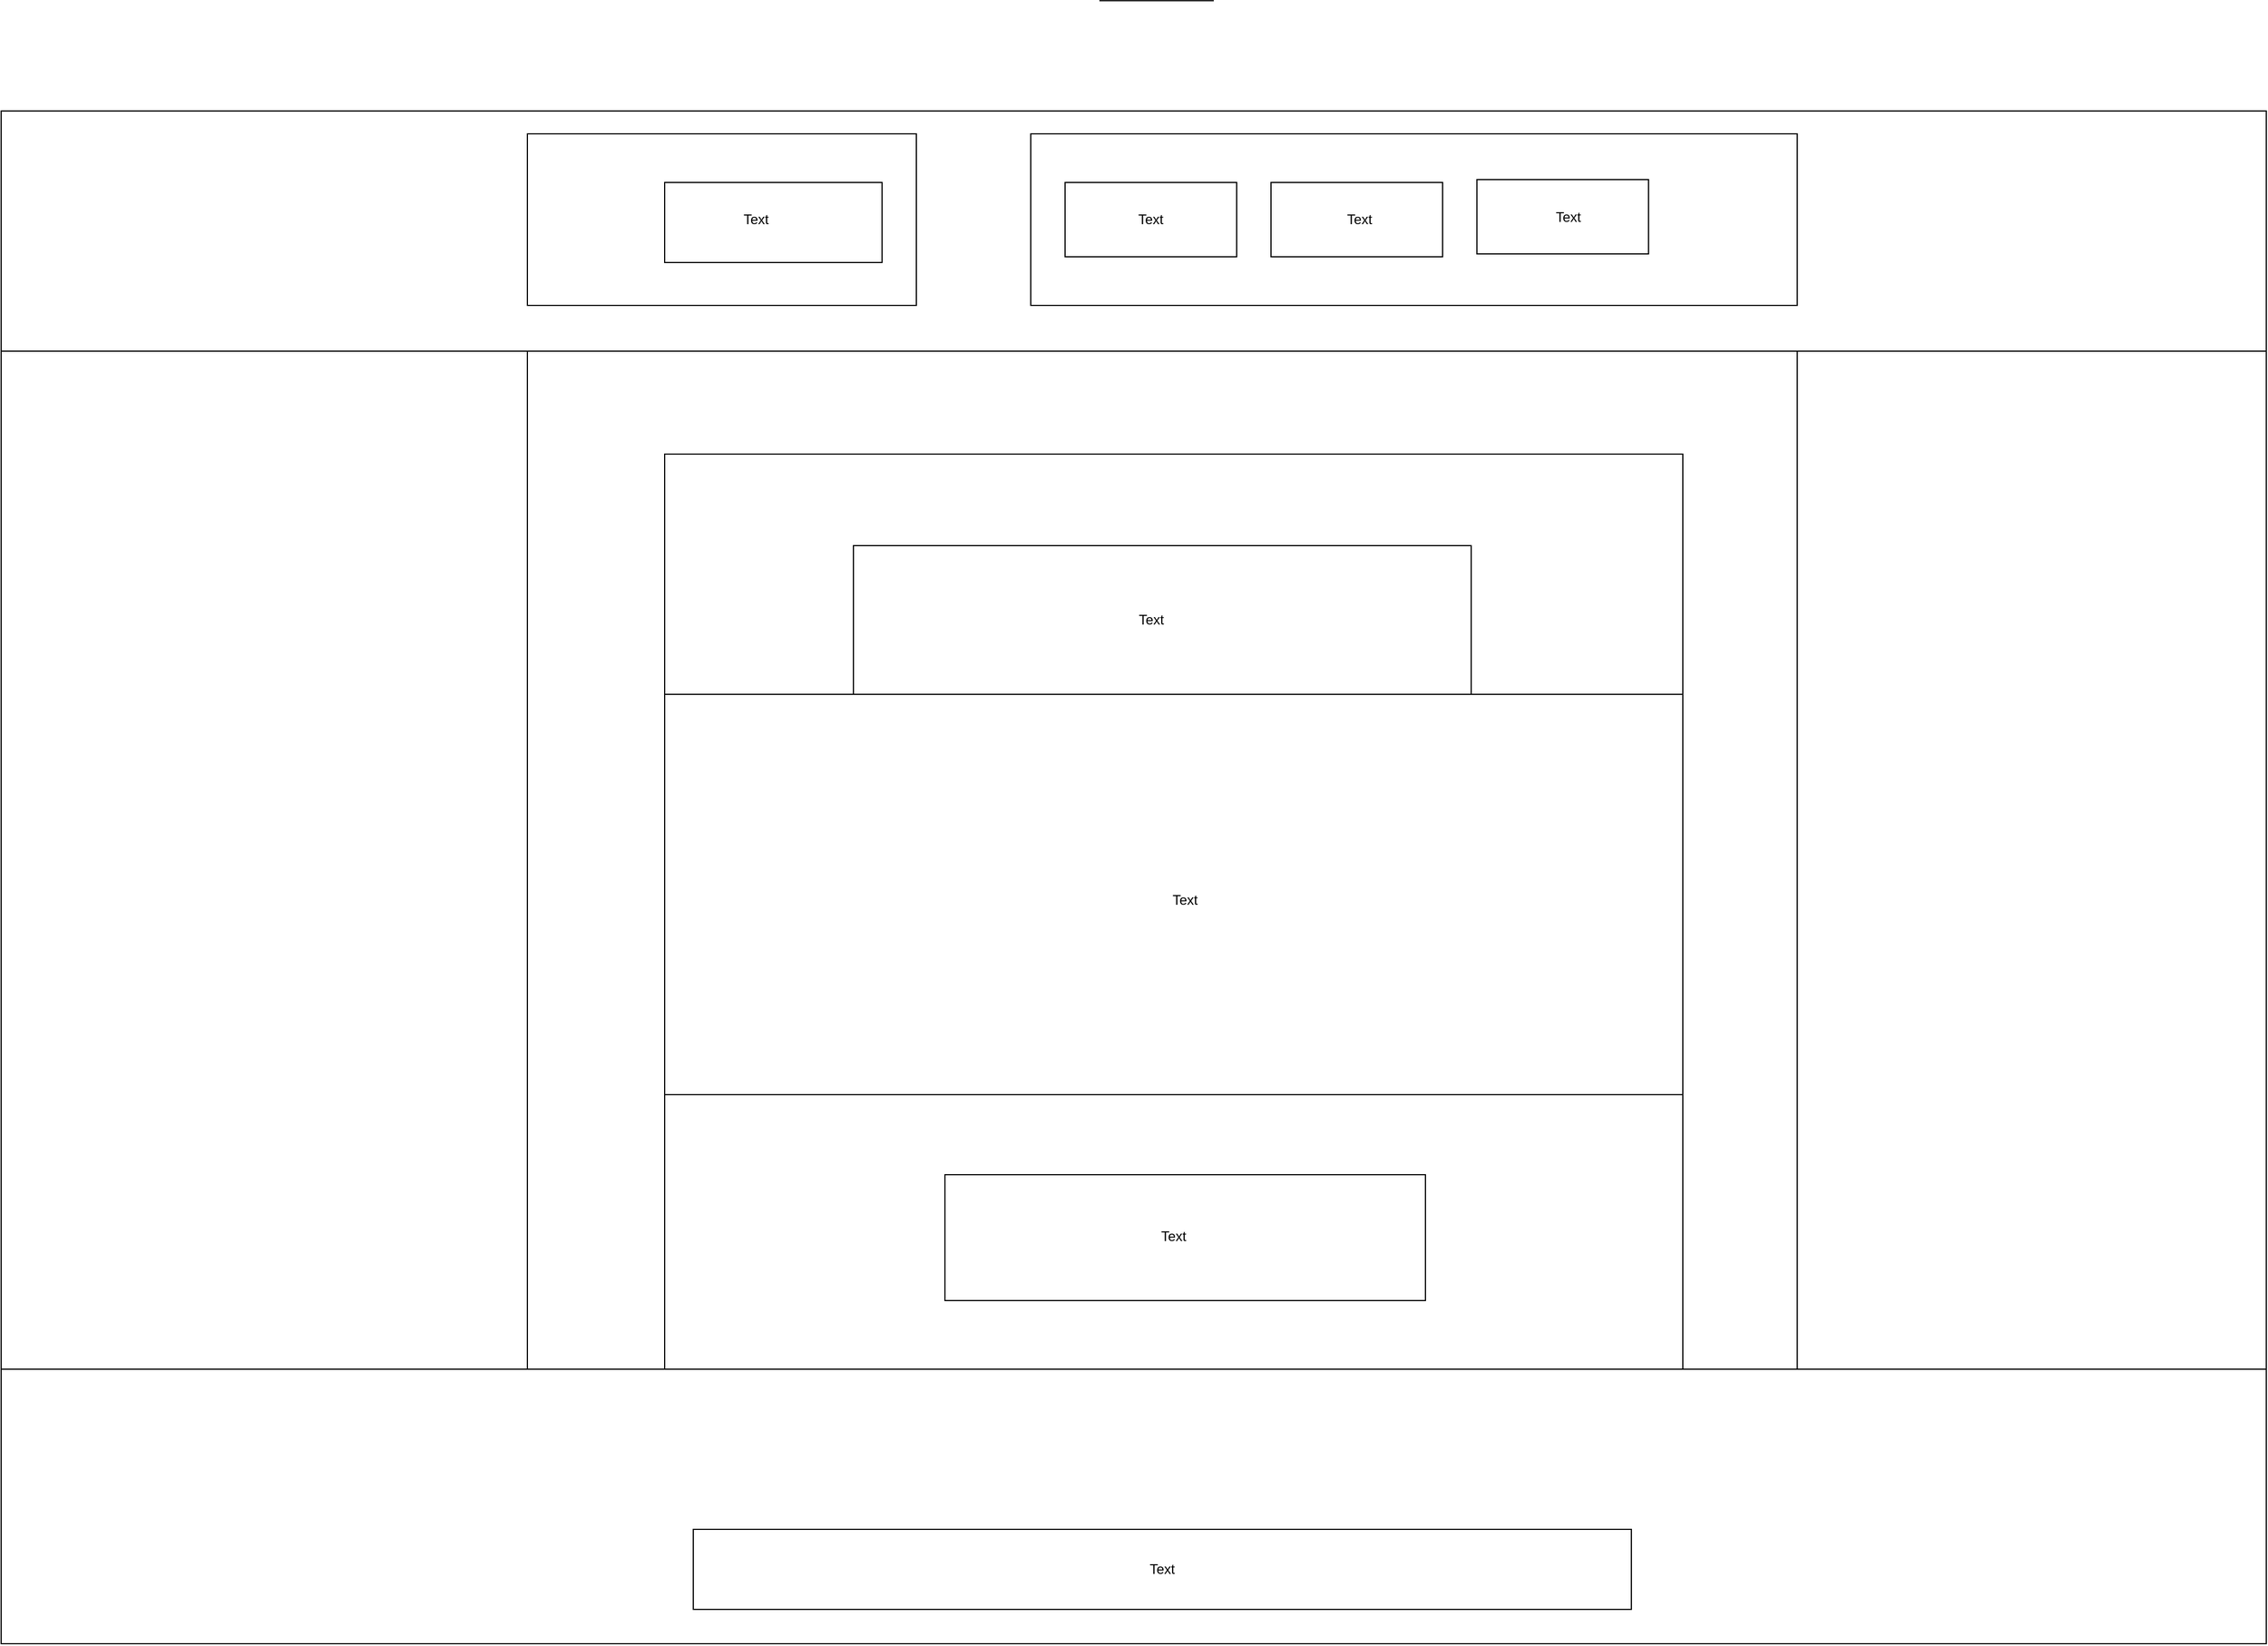<mxfile version="17.4.0" type="device"><diagram id="uiTnZjS78k5ig8nIBvRS" name="Page-1"><mxGraphModel dx="2480" dy="2477" grid="1" gridSize="10" guides="1" tooltips="1" connect="1" arrows="1" fold="1" page="1" pageScale="1" pageWidth="850" pageHeight="1100" math="0" shadow="0"><root><mxCell id="0"/><mxCell id="1" parent="0"/><mxCell id="z_U-N26Yf4AzOYCn43cU-1" value="" style="rounded=0;whiteSpace=wrap;html=1;" vertex="1" parent="1"><mxGeometry x="50" y="-710" width="1980" height="1340" as="geometry"/></mxCell><mxCell id="z_U-N26Yf4AzOYCn43cU-2" value="" style="rounded=0;whiteSpace=wrap;html=1;" vertex="1" parent="1"><mxGeometry x="50" y="-710" width="1980" height="210" as="geometry"/></mxCell><mxCell id="z_U-N26Yf4AzOYCn43cU-3" value="" style="rounded=0;whiteSpace=wrap;html=1;" vertex="1" parent="1"><mxGeometry x="510" y="-690" width="340" height="150" as="geometry"/></mxCell><mxCell id="z_U-N26Yf4AzOYCn43cU-4" value="" style="rounded=0;whiteSpace=wrap;html=1;" vertex="1" parent="1"><mxGeometry x="630" y="-647.5" width="190" height="70" as="geometry"/></mxCell><mxCell id="z_U-N26Yf4AzOYCn43cU-5" value="" style="rounded=0;whiteSpace=wrap;html=1;" vertex="1" parent="1"><mxGeometry x="950" y="-690" width="670" height="150" as="geometry"/></mxCell><mxCell id="z_U-N26Yf4AzOYCn43cU-6" value="Text" style="text;html=1;strokeColor=none;fillColor=none;align=center;verticalAlign=middle;whiteSpace=wrap;rounded=0;" vertex="1" parent="1"><mxGeometry x="680" y="-630" width="60" height="30" as="geometry"/></mxCell><mxCell id="z_U-N26Yf4AzOYCn43cU-7" value="" style="rounded=0;whiteSpace=wrap;html=1;" vertex="1" parent="1"><mxGeometry x="980" y="-647.5" width="150" height="65" as="geometry"/></mxCell><mxCell id="z_U-N26Yf4AzOYCn43cU-8" value="" style="rounded=0;whiteSpace=wrap;html=1;" vertex="1" parent="1"><mxGeometry x="1160" y="-647.5" width="150" height="65" as="geometry"/></mxCell><mxCell id="z_U-N26Yf4AzOYCn43cU-10" value="" style="rounded=0;whiteSpace=wrap;html=1;" vertex="1" parent="1"><mxGeometry x="1340" y="-650" width="150" height="65" as="geometry"/></mxCell><mxCell id="z_U-N26Yf4AzOYCn43cU-12" value="Text" style="text;html=1;strokeColor=none;fillColor=none;align=center;verticalAlign=middle;whiteSpace=wrap;rounded=0;" vertex="1" parent="1"><mxGeometry x="1025" y="-630" width="60" height="30" as="geometry"/></mxCell><mxCell id="z_U-N26Yf4AzOYCn43cU-15" value="Text" style="text;html=1;strokeColor=none;fillColor=none;align=center;verticalAlign=middle;whiteSpace=wrap;rounded=0;" vertex="1" parent="1"><mxGeometry x="1210" y="-630" width="55" height="30" as="geometry"/></mxCell><mxCell id="z_U-N26Yf4AzOYCn43cU-16" value="Text" style="text;html=1;strokeColor=none;fillColor=none;align=center;verticalAlign=middle;whiteSpace=wrap;rounded=0;" vertex="1" parent="1"><mxGeometry x="1390" y="-632" width="60" height="30" as="geometry"/></mxCell><mxCell id="z_U-N26Yf4AzOYCn43cU-17" value="" style="rounded=0;whiteSpace=wrap;html=1;" vertex="1" parent="1"><mxGeometry x="510" y="-500" width="1110" height="890" as="geometry"/></mxCell><mxCell id="z_U-N26Yf4AzOYCn43cU-18" value="" style="shape=link;html=1;rounded=0;width=472.857;" edge="1" parent="1"><mxGeometry width="100" relative="1" as="geometry"><mxPoint x="1010" y="-570" as="sourcePoint"/><mxPoint x="1110" y="-570" as="targetPoint"/></mxGeometry></mxCell><mxCell id="z_U-N26Yf4AzOYCn43cU-20" value="" style="rounded=0;whiteSpace=wrap;html=1;" vertex="1" parent="1"><mxGeometry x="630" y="-410" width="890" height="800" as="geometry"/></mxCell><mxCell id="z_U-N26Yf4AzOYCn43cU-22" value="" style="rounded=0;whiteSpace=wrap;html=1;" vertex="1" parent="1"><mxGeometry x="795" y="-330" width="540" height="130" as="geometry"/></mxCell><mxCell id="z_U-N26Yf4AzOYCn43cU-23" value="Text" style="text;html=1;strokeColor=none;fillColor=none;align=center;verticalAlign=middle;whiteSpace=wrap;rounded=0;" vertex="1" parent="1"><mxGeometry x="997.5" y="-290" width="115" height="50" as="geometry"/></mxCell><mxCell id="z_U-N26Yf4AzOYCn43cU-24" value="" style="rounded=0;whiteSpace=wrap;html=1;" vertex="1" parent="1"><mxGeometry x="630" y="-200" width="890" height="350" as="geometry"/></mxCell><mxCell id="z_U-N26Yf4AzOYCn43cU-25" value="Text" style="text;html=1;strokeColor=none;fillColor=none;align=center;verticalAlign=middle;whiteSpace=wrap;rounded=0;" vertex="1" parent="1"><mxGeometry x="920" y="-100" width="330" height="160" as="geometry"/></mxCell><mxCell id="z_U-N26Yf4AzOYCn43cU-26" value="" style="rounded=0;whiteSpace=wrap;html=1;" vertex="1" parent="1"><mxGeometry x="875" y="220" width="420" height="110" as="geometry"/></mxCell><mxCell id="z_U-N26Yf4AzOYCn43cU-27" value="" style="rounded=0;whiteSpace=wrap;html=1;" vertex="1" parent="1"><mxGeometry x="50" y="390" width="1980" height="240" as="geometry"/></mxCell><mxCell id="z_U-N26Yf4AzOYCn43cU-28" value="" style="rounded=0;whiteSpace=wrap;html=1;" vertex="1" parent="1"><mxGeometry x="655" y="530" width="820" height="70" as="geometry"/></mxCell><mxCell id="z_U-N26Yf4AzOYCn43cU-29" value="Text" style="text;html=1;strokeColor=none;fillColor=none;align=center;verticalAlign=middle;whiteSpace=wrap;rounded=0;" vertex="1" parent="1"><mxGeometry x="895" y="550" width="340" height="30" as="geometry"/></mxCell><mxCell id="z_U-N26Yf4AzOYCn43cU-30" value="Text" style="text;html=1;strokeColor=none;fillColor=none;align=center;verticalAlign=middle;whiteSpace=wrap;rounded=0;" vertex="1" parent="1"><mxGeometry x="940" y="259" width="270" height="30" as="geometry"/></mxCell></root></mxGraphModel></diagram></mxfile>